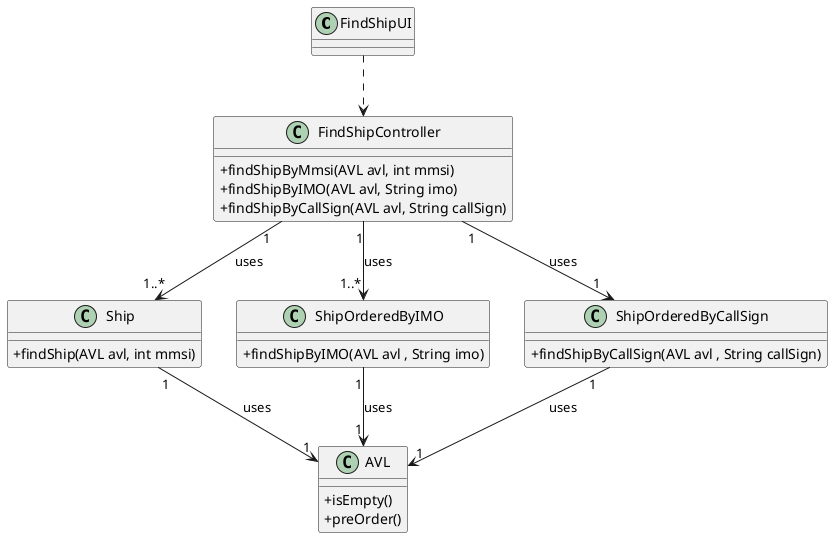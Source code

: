 
@startuml
skinparam classAttributeIconSize 0

class FindShipUI{
}

class FindShipController{
+ findShipByMmsi(AVL avl, int mmsi)
+ findShipByIMO(AVL avl, String imo)
+ findShipByCallSign(AVL avl, String callSign)
}

class Ship{
+ findShip(AVL avl, int mmsi)
}

class AVL{
+ isEmpty()
+ preOrder()
}

class ShipOrderedByIMO{
+ findShipByIMO(AVL avl , String imo)
}

class ShipOrderedByCallSign{
+ findShipByCallSign(AVL avl , String callSign)
}


FindShipController <.up. FindShipUI
FindShipController "1" --> "1..*" Ship : uses
FindShipController "1" --> "1..*" ShipOrderedByIMO : uses
FindShipController "1" --> "1" ShipOrderedByCallSign : uses
Ship "1" --> "1" AVL : uses
ShipOrderedByIMO "1" --> "1" AVL : uses
ShipOrderedByCallSign "1" --> "1" AVL : uses



@enduml